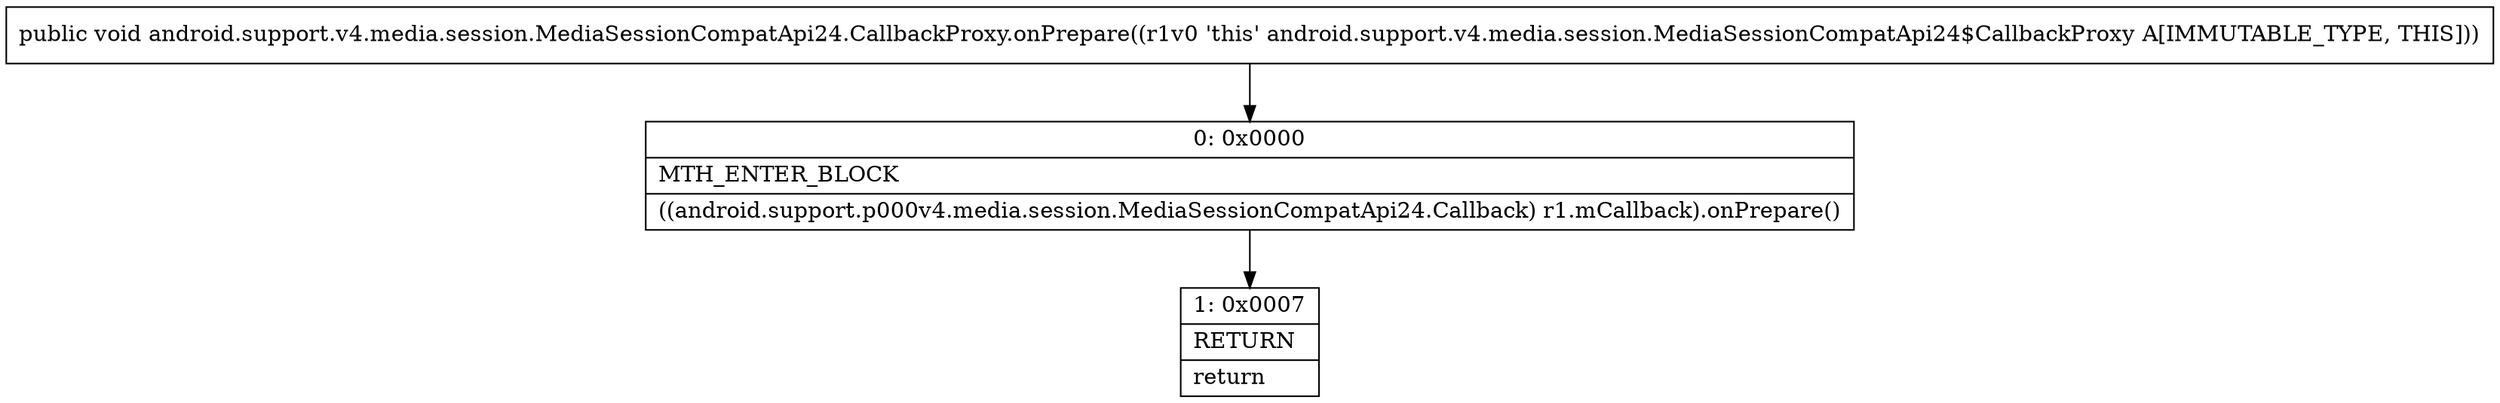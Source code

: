 digraph "CFG forandroid.support.v4.media.session.MediaSessionCompatApi24.CallbackProxy.onPrepare()V" {
Node_0 [shape=record,label="{0\:\ 0x0000|MTH_ENTER_BLOCK\l|((android.support.p000v4.media.session.MediaSessionCompatApi24.Callback) r1.mCallback).onPrepare()\l}"];
Node_1 [shape=record,label="{1\:\ 0x0007|RETURN\l|return\l}"];
MethodNode[shape=record,label="{public void android.support.v4.media.session.MediaSessionCompatApi24.CallbackProxy.onPrepare((r1v0 'this' android.support.v4.media.session.MediaSessionCompatApi24$CallbackProxy A[IMMUTABLE_TYPE, THIS])) }"];
MethodNode -> Node_0;
Node_0 -> Node_1;
}

